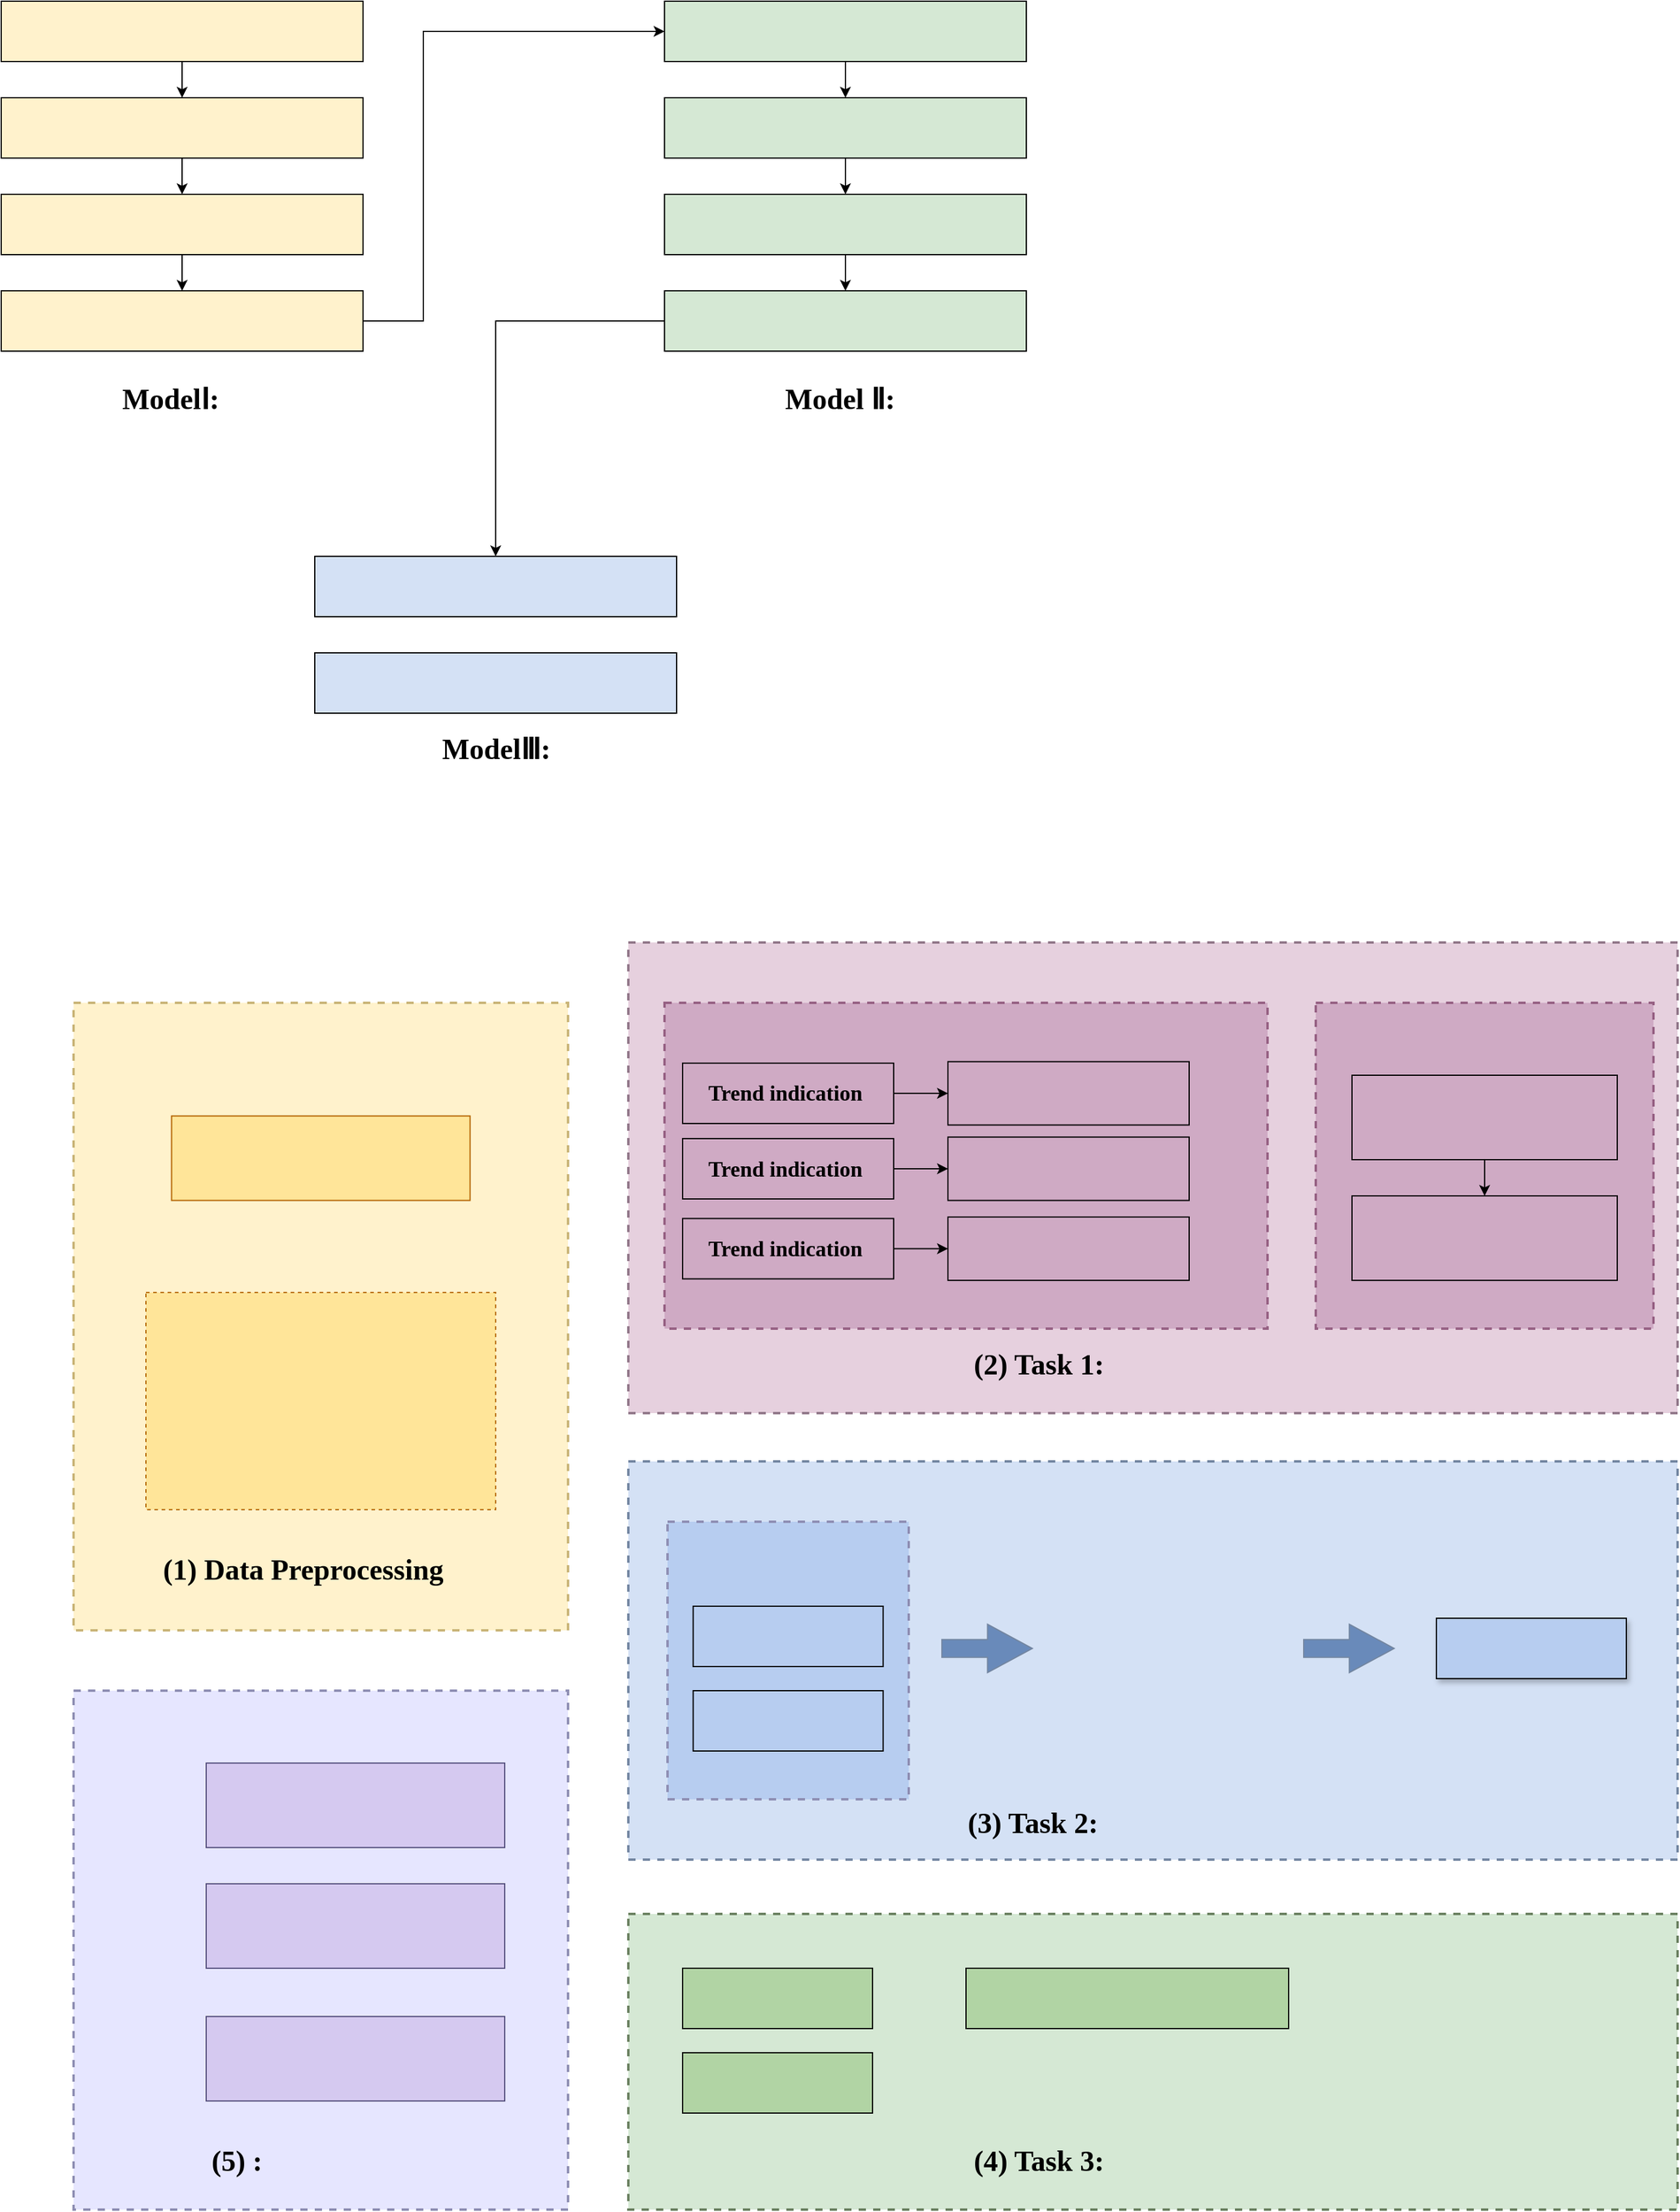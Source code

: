 <mxfile version="22.1.17" type="github">
  <diagram name="第 1 页" id="pUawU9Urm1kZyq6mz5tY">
    <mxGraphModel dx="3176" dy="3137" grid="1" gridSize="10" guides="1" tooltips="1" connect="1" arrows="1" fold="1" page="1" pageScale="1" pageWidth="827" pageHeight="1169" math="0" shadow="0">
      <root>
        <mxCell id="0" />
        <mxCell id="1" parent="0" />
        <mxCell id="5t4nTABBPv9v1Nag6Ch_-11" value="" style="edgeStyle=orthogonalEdgeStyle;rounded=0;orthogonalLoop=1;jettySize=auto;html=1;shadow=0;fillColor=#FFF2CC;" parent="1" source="5t4nTABBPv9v1Nag6Ch_-6" target="5t4nTABBPv9v1Nag6Ch_-10" edge="1">
          <mxGeometry relative="1" as="geometry">
            <mxPoint x="210" y="-1010" as="targetPoint" />
            <Array as="points" />
          </mxGeometry>
        </mxCell>
        <mxCell id="5t4nTABBPv9v1Nag6Ch_-6" value="" style="rounded=0;whiteSpace=wrap;html=1;shadow=0;fillColor=#FFF2CC;" parent="1" vertex="1">
          <mxGeometry x="60" y="-1090" width="300" height="50" as="geometry" />
        </mxCell>
        <mxCell id="5t4nTABBPv9v1Nag6Ch_-13" value="" style="edgeStyle=orthogonalEdgeStyle;rounded=0;orthogonalLoop=1;jettySize=auto;html=1;shadow=0;fillColor=#FFF2CC;" parent="1" source="5t4nTABBPv9v1Nag6Ch_-10" target="5t4nTABBPv9v1Nag6Ch_-12" edge="1">
          <mxGeometry relative="1" as="geometry" />
        </mxCell>
        <mxCell id="5t4nTABBPv9v1Nag6Ch_-10" value="" style="rounded=0;whiteSpace=wrap;html=1;shadow=0;fillColor=#FFF2CC;" parent="1" vertex="1">
          <mxGeometry x="60" y="-1010" width="300" height="50" as="geometry" />
        </mxCell>
        <mxCell id="5t4nTABBPv9v1Nag6Ch_-15" value="" style="edgeStyle=orthogonalEdgeStyle;rounded=0;orthogonalLoop=1;jettySize=auto;html=1;shadow=0;fillColor=#FFF2CC;" parent="1" source="5t4nTABBPv9v1Nag6Ch_-12" target="5t4nTABBPv9v1Nag6Ch_-14" edge="1">
          <mxGeometry relative="1" as="geometry" />
        </mxCell>
        <mxCell id="5t4nTABBPv9v1Nag6Ch_-12" value="" style="rounded=0;whiteSpace=wrap;html=1;shadow=0;fillColor=#FFF2CC;" parent="1" vertex="1">
          <mxGeometry x="60" y="-930" width="300" height="50" as="geometry" />
        </mxCell>
        <mxCell id="9ifeTzr-gZmPqAxAsMj8-84" style="edgeStyle=orthogonalEdgeStyle;rounded=0;orthogonalLoop=1;jettySize=auto;html=1;entryX=0;entryY=0.5;entryDx=0;entryDy=0;" edge="1" parent="1" source="5t4nTABBPv9v1Nag6Ch_-14" target="5t4nTABBPv9v1Nag6Ch_-18">
          <mxGeometry relative="1" as="geometry">
            <Array as="points">
              <mxPoint x="410" y="-825" />
              <mxPoint x="410" y="-1065" />
            </Array>
          </mxGeometry>
        </mxCell>
        <mxCell id="5t4nTABBPv9v1Nag6Ch_-14" value="" style="rounded=0;whiteSpace=wrap;html=1;shadow=0;fillColor=#FFF2CC;" parent="1" vertex="1">
          <mxGeometry x="60" y="-850" width="300" height="50" as="geometry" />
        </mxCell>
        <mxCell id="5t4nTABBPv9v1Nag6Ch_-17" value="" style="edgeStyle=orthogonalEdgeStyle;rounded=0;orthogonalLoop=1;jettySize=auto;html=1;shadow=0;fillColor=#D5E8D4;" parent="1" source="5t4nTABBPv9v1Nag6Ch_-18" target="5t4nTABBPv9v1Nag6Ch_-20" edge="1">
          <mxGeometry relative="1" as="geometry">
            <mxPoint x="760" y="-1010" as="targetPoint" />
            <Array as="points" />
          </mxGeometry>
        </mxCell>
        <mxCell id="5t4nTABBPv9v1Nag6Ch_-18" value="" style="rounded=0;whiteSpace=wrap;html=1;shadow=0;fillColor=#D5E8D4;" parent="1" vertex="1">
          <mxGeometry x="610" y="-1090" width="300" height="50" as="geometry" />
        </mxCell>
        <mxCell id="5t4nTABBPv9v1Nag6Ch_-19" value="" style="edgeStyle=orthogonalEdgeStyle;rounded=0;orthogonalLoop=1;jettySize=auto;html=1;shadow=0;fillColor=#D5E8D4;" parent="1" source="5t4nTABBPv9v1Nag6Ch_-20" target="5t4nTABBPv9v1Nag6Ch_-22" edge="1">
          <mxGeometry relative="1" as="geometry" />
        </mxCell>
        <mxCell id="5t4nTABBPv9v1Nag6Ch_-20" value="" style="rounded=0;whiteSpace=wrap;html=1;shadow=0;fillColor=#D5E8D4;" parent="1" vertex="1">
          <mxGeometry x="610" y="-1010" width="300" height="50" as="geometry" />
        </mxCell>
        <mxCell id="5t4nTABBPv9v1Nag6Ch_-21" value="" style="edgeStyle=orthogonalEdgeStyle;rounded=0;orthogonalLoop=1;jettySize=auto;html=1;shadow=0;fillColor=#D5E8D4;" parent="1" source="5t4nTABBPv9v1Nag6Ch_-22" target="5t4nTABBPv9v1Nag6Ch_-23" edge="1">
          <mxGeometry relative="1" as="geometry" />
        </mxCell>
        <mxCell id="5t4nTABBPv9v1Nag6Ch_-22" value="" style="rounded=0;whiteSpace=wrap;html=1;shadow=0;fillColor=#D5E8D4;" parent="1" vertex="1">
          <mxGeometry x="610" y="-930" width="300" height="50" as="geometry" />
        </mxCell>
        <mxCell id="5t4nTABBPv9v1Nag6Ch_-29" style="edgeStyle=orthogonalEdgeStyle;rounded=0;orthogonalLoop=1;jettySize=auto;html=1;exitX=0;exitY=0.5;exitDx=0;exitDy=0;entryX=0.5;entryY=0;entryDx=0;entryDy=0;shadow=0;" parent="1" source="5t4nTABBPv9v1Nag6Ch_-23" target="5t4nTABBPv9v1Nag6Ch_-24" edge="1">
          <mxGeometry relative="1" as="geometry" />
        </mxCell>
        <mxCell id="5t4nTABBPv9v1Nag6Ch_-23" value="" style="rounded=0;whiteSpace=wrap;html=1;shadow=0;fillColor=#D5E8D4;" parent="1" vertex="1">
          <mxGeometry x="610" y="-850" width="300" height="50" as="geometry" />
        </mxCell>
        <mxCell id="5t4nTABBPv9v1Nag6Ch_-24" value="" style="rounded=0;whiteSpace=wrap;html=1;shadow=0;fillColor=#D4E1F5;" parent="1" vertex="1">
          <mxGeometry x="320" y="-630" width="300" height="50" as="geometry" />
        </mxCell>
        <mxCell id="5t4nTABBPv9v1Nag6Ch_-25" value="" style="rounded=0;whiteSpace=wrap;html=1;shadow=0;fillColor=#D4E1F5;" parent="1" vertex="1">
          <mxGeometry x="320" y="-550" width="300" height="50" as="geometry" />
        </mxCell>
        <mxCell id="5t4nTABBPv9v1Nag6Ch_-31" value="&lt;font face=&quot;Palatino&quot; style=&quot;font-size: 24px;&quot;&gt;&lt;b&gt;ModelⅠ:&lt;/b&gt;&lt;/font&gt;" style="text;html=1;align=center;verticalAlign=middle;resizable=0;points=[];autosize=1;strokeColor=none;fillColor=none;shadow=0;" parent="1" vertex="1">
          <mxGeometry x="135" y="-780" width="130" height="40" as="geometry" />
        </mxCell>
        <mxCell id="5t4nTABBPv9v1Nag6Ch_-33" value="&lt;font face=&quot;Palatino&quot; style=&quot;font-size: 24px;&quot;&gt;&lt;b&gt;Model Ⅱ:&lt;/b&gt;&lt;/font&gt;" style="text;html=1;align=center;verticalAlign=middle;resizable=0;points=[];autosize=1;strokeColor=none;fillColor=none;shadow=0;" parent="1" vertex="1">
          <mxGeometry x="685" y="-780" width="140" height="40" as="geometry" />
        </mxCell>
        <mxCell id="9ifeTzr-gZmPqAxAsMj8-1" value="&lt;font face=&quot;Palatino&quot; style=&quot;font-size: 24px;&quot;&gt;&lt;b&gt;ModelⅢ:&lt;/b&gt;&lt;/font&gt;" style="text;html=1;align=center;verticalAlign=middle;resizable=0;points=[];autosize=1;strokeColor=none;fillColor=none;shadow=0;" vertex="1" parent="1">
          <mxGeometry x="405" y="-490" width="130" height="40" as="geometry" />
        </mxCell>
        <mxCell id="9ifeTzr-gZmPqAxAsMj8-2" value="" style="rounded=0;arcSize=13;dashed=1;strokeColor=#C9B477;fillColor=#FFF2CC;gradientColor=none;strokeWidth=2;" vertex="1" parent="1">
          <mxGeometry x="120" y="-260" width="410" height="520" as="geometry" />
        </mxCell>
        <mxCell id="9ifeTzr-gZmPqAxAsMj8-3" value="" style="rounded=0;arcSize=13;dashed=1;strokeColor=#917789;fillColor=#E6D0DE;gradientColor=none;strokeWidth=2;" vertex="1" parent="1">
          <mxGeometry x="580" y="-310" width="870" height="390" as="geometry" />
        </mxCell>
        <mxCell id="9ifeTzr-gZmPqAxAsMj8-4" value="" style="rounded=0;arcSize=13;dashed=1;strokeColor=#7386A1;fillColor=#D4E1F5;gradientColor=none;strokeWidth=2;" vertex="1" parent="1">
          <mxGeometry x="580" y="120" width="870" height="330" as="geometry" />
        </mxCell>
        <mxCell id="9ifeTzr-gZmPqAxAsMj8-5" value="" style="rounded=0;arcSize=13;dashed=1;strokeColor=#6A8060;fillColor=#D5E8D4;gradientColor=none;strokeWidth=2;shadow=0;glass=0;" vertex="1" parent="1">
          <mxGeometry x="580" y="495" width="870" height="245" as="geometry" />
        </mxCell>
        <mxCell id="9ifeTzr-gZmPqAxAsMj8-6" value="" style="rounded=0;arcSize=13;dashed=1;strokeColor=#8E8EB3;fillColor=#E6E6FF;gradientColor=none;strokeWidth=2;" vertex="1" parent="1">
          <mxGeometry x="120" y="310" width="410" height="430" as="geometry" />
        </mxCell>
        <mxCell id="9ifeTzr-gZmPqAxAsMj8-8" value="&lt;font face=&quot;Palatino&quot;&gt;&lt;span style=&quot;font-size: 24px;&quot;&gt;&lt;b&gt;(1) Data Preprocessing&lt;/b&gt;&lt;/span&gt;&lt;/font&gt;" style="text;html=1;align=center;verticalAlign=middle;resizable=0;points=[];autosize=1;strokeColor=none;fillColor=none;shadow=0;" vertex="1" parent="1">
          <mxGeometry x="160" y="190" width="300" height="40" as="geometry" />
        </mxCell>
        <mxCell id="9ifeTzr-gZmPqAxAsMj8-9" value="&lt;font face=&quot;Palatino&quot;&gt;&lt;span style=&quot;font-size: 24px;&quot;&gt;&lt;b&gt;(2) Task 1:&lt;/b&gt;&lt;/span&gt;&lt;/font&gt;" style="text;html=1;align=center;verticalAlign=middle;resizable=0;points=[];autosize=1;strokeColor=none;fillColor=none;shadow=0;" vertex="1" parent="1">
          <mxGeometry x="845" y="20" width="150" height="40" as="geometry" />
        </mxCell>
        <mxCell id="9ifeTzr-gZmPqAxAsMj8-10" value="&lt;font face=&quot;Palatino&quot;&gt;&lt;span style=&quot;font-size: 24px;&quot;&gt;&lt;b&gt;(3) Task 2:&lt;/b&gt;&lt;/span&gt;&lt;/font&gt;" style="text;html=1;align=center;verticalAlign=middle;resizable=0;points=[];autosize=1;strokeColor=none;fillColor=none;shadow=0;" vertex="1" parent="1">
          <mxGeometry x="840" y="400" width="150" height="40" as="geometry" />
        </mxCell>
        <mxCell id="9ifeTzr-gZmPqAxAsMj8-11" value="&lt;font face=&quot;Palatino&quot;&gt;&lt;span style=&quot;font-size: 24px;&quot;&gt;&lt;b&gt;(4) Task 3:&lt;/b&gt;&lt;/span&gt;&lt;/font&gt;" style="text;html=1;align=center;verticalAlign=middle;resizable=0;points=[];autosize=1;strokeColor=none;fillColor=none;shadow=0;" vertex="1" parent="1">
          <mxGeometry x="845" y="680" width="150" height="40" as="geometry" />
        </mxCell>
        <mxCell id="9ifeTzr-gZmPqAxAsMj8-12" value="&lt;font face=&quot;Palatino&quot;&gt;&lt;span style=&quot;font-size: 24px;&quot;&gt;&lt;b&gt;(5) :&lt;/b&gt;&lt;/span&gt;&lt;/font&gt;" style="text;html=1;align=center;verticalAlign=middle;resizable=0;points=[];autosize=1;strokeColor=none;fillColor=none;shadow=0;" vertex="1" parent="1">
          <mxGeometry x="220" y="680" width="70" height="40" as="geometry" />
        </mxCell>
        <mxCell id="9ifeTzr-gZmPqAxAsMj8-18" value="" style="rounded=0;arcSize=10;dashed=1;strokeColor=#966083;fillColor=#CFAAC4;gradientColor=none;strokeWidth=2;" vertex="1" parent="1">
          <mxGeometry x="610" y="-260" width="500" height="270" as="geometry" />
        </mxCell>
        <mxCell id="9ifeTzr-gZmPqAxAsMj8-19" value="" style="rounded=0;arcSize=10;dashed=1;strokeColor=#966083;fillColor=#CFAAC4;gradientColor=none;strokeWidth=2;" vertex="1" parent="1">
          <mxGeometry x="1150" y="-260" width="280" height="270" as="geometry" />
        </mxCell>
        <mxCell id="9ifeTzr-gZmPqAxAsMj8-30" value="" style="edgeStyle=orthogonalEdgeStyle;rounded=0;orthogonalLoop=1;jettySize=auto;html=1;" edge="1" parent="1" source="9ifeTzr-gZmPqAxAsMj8-20" target="9ifeTzr-gZmPqAxAsMj8-21">
          <mxGeometry relative="1" as="geometry" />
        </mxCell>
        <mxCell id="9ifeTzr-gZmPqAxAsMj8-20" value="" style="rounded=0;whiteSpace=wrap;html=1;fillColor=#CFAAC4;" vertex="1" parent="1">
          <mxGeometry x="1180" y="-200" width="220" height="70" as="geometry" />
        </mxCell>
        <mxCell id="9ifeTzr-gZmPqAxAsMj8-21" value="" style="rounded=0;whiteSpace=wrap;html=1;fillColor=#CFAAC4;" vertex="1" parent="1">
          <mxGeometry x="1180" y="-100" width="220" height="70" as="geometry" />
        </mxCell>
        <mxCell id="9ifeTzr-gZmPqAxAsMj8-37" style="edgeStyle=orthogonalEdgeStyle;rounded=0;orthogonalLoop=1;jettySize=auto;html=1;exitX=1;exitY=0.5;exitDx=0;exitDy=0;entryX=0;entryY=0.5;entryDx=0;entryDy=0;" edge="1" parent="1" source="9ifeTzr-gZmPqAxAsMj8-33" target="9ifeTzr-gZmPqAxAsMj8-35">
          <mxGeometry relative="1" as="geometry" />
        </mxCell>
        <mxCell id="9ifeTzr-gZmPqAxAsMj8-33" value="&lt;font data-font-src=&quot;https://fonts.googleapis.com/css?family=Palatino&quot; face=&quot;Palatino&quot; style=&quot;font-size: 18px;&quot;&gt;&lt;b&gt;Trend indication&amp;nbsp;&lt;/b&gt;&lt;/font&gt;" style="rounded=0;whiteSpace=wrap;html=1;fillColor=#CFAAC4;" vertex="1" parent="1">
          <mxGeometry x="625" y="-210" width="175" height="50" as="geometry" />
        </mxCell>
        <mxCell id="9ifeTzr-gZmPqAxAsMj8-35" value="" style="whiteSpace=wrap;html=1;fillColor=#CFAAC4;rounded=0;" vertex="1" parent="1">
          <mxGeometry x="845" y="-211.25" width="200" height="52.5" as="geometry" />
        </mxCell>
        <mxCell id="9ifeTzr-gZmPqAxAsMj8-46" style="edgeStyle=orthogonalEdgeStyle;rounded=0;orthogonalLoop=1;jettySize=auto;html=1;exitX=1;exitY=0.5;exitDx=0;exitDy=0;entryX=0;entryY=0.5;entryDx=0;entryDy=0;" edge="1" parent="1" source="9ifeTzr-gZmPqAxAsMj8-47" target="9ifeTzr-gZmPqAxAsMj8-48">
          <mxGeometry relative="1" as="geometry" />
        </mxCell>
        <mxCell id="9ifeTzr-gZmPqAxAsMj8-47" value="&lt;font data-font-src=&quot;https://fonts.googleapis.com/css?family=Palatino&quot; face=&quot;Palatino&quot; style=&quot;font-size: 18px;&quot;&gt;&lt;b&gt;Trend indication&amp;nbsp;&lt;/b&gt;&lt;/font&gt;" style="rounded=0;whiteSpace=wrap;html=1;fillColor=#CFAAC4;" vertex="1" parent="1">
          <mxGeometry x="625" y="-81.25" width="175" height="50" as="geometry" />
        </mxCell>
        <mxCell id="9ifeTzr-gZmPqAxAsMj8-48" value="" style="whiteSpace=wrap;html=1;fillColor=#CFAAC4;rounded=0;" vertex="1" parent="1">
          <mxGeometry x="845" y="-82.5" width="200" height="52.5" as="geometry" />
        </mxCell>
        <mxCell id="9ifeTzr-gZmPqAxAsMj8-51" value="&lt;font data-font-src=&quot;https://fonts.googleapis.com/css?family=Palatino&quot; face=&quot;Palatino&quot; style=&quot;font-size: 18px;&quot;&gt;&lt;b&gt;Trend indication&amp;nbsp;&lt;/b&gt;&lt;/font&gt;" style="rounded=0;whiteSpace=wrap;html=1;fillColor=#CFAAC4;" vertex="1" parent="1">
          <mxGeometry x="625" y="-147.5" width="175" height="50" as="geometry" />
        </mxCell>
        <mxCell id="9ifeTzr-gZmPqAxAsMj8-52" style="edgeStyle=orthogonalEdgeStyle;rounded=0;orthogonalLoop=1;jettySize=auto;html=1;exitX=1;exitY=0.5;exitDx=0;exitDy=0;entryX=0;entryY=0.5;entryDx=0;entryDy=0;" edge="1" source="9ifeTzr-gZmPqAxAsMj8-51" target="9ifeTzr-gZmPqAxAsMj8-53" parent="1">
          <mxGeometry relative="1" as="geometry" />
        </mxCell>
        <mxCell id="9ifeTzr-gZmPqAxAsMj8-53" value="" style="whiteSpace=wrap;html=1;fillColor=#CFAAC4;rounded=0;" vertex="1" parent="1">
          <mxGeometry x="845" y="-148.75" width="200" height="52.5" as="geometry" />
        </mxCell>
        <mxCell id="9ifeTzr-gZmPqAxAsMj8-54" value="" style="rounded=0;arcSize=10;dashed=1;strokeColor=none;fillColor=none;gradientColor=none;dashPattern=8 4;strokeWidth=3;" vertex="1" parent="1">
          <mxGeometry x="640.5" y="160" width="199.5" height="199.5" as="geometry" />
        </mxCell>
        <mxCell id="9ifeTzr-gZmPqAxAsMj8-60" value="" style="rounded=0;arcSize=13;dashed=1;strokeColor=#8E8EB3;fillColor=#b7cdf0;gradientColor=none;strokeWidth=2;" vertex="1" parent="1">
          <mxGeometry x="612.5" y="170" width="200" height="230" as="geometry" />
        </mxCell>
        <mxCell id="9ifeTzr-gZmPqAxAsMj8-61" value="" style="html=1;shadow=0;align=center;verticalAlign=middle;shape=mxgraph.arrows2.arrow;dy=0.63;dx=37.17;notch=0;fillColor=#698ABA;strokeColor=#7386A1;" vertex="1" parent="1">
          <mxGeometry x="840" y="255" width="75" height="40" as="geometry" />
        </mxCell>
        <mxCell id="9ifeTzr-gZmPqAxAsMj8-63" value="" style="rounded=0;whiteSpace=wrap;html=1;fillColor=#b7cdf0;" vertex="1" parent="1">
          <mxGeometry x="633.75" y="240" width="157.5" height="50" as="geometry" />
        </mxCell>
        <mxCell id="9ifeTzr-gZmPqAxAsMj8-64" value="" style="rounded=0;whiteSpace=wrap;html=1;fillColor=#b7cdf0;" vertex="1" parent="1">
          <mxGeometry x="633.75" y="310" width="157.5" height="50" as="geometry" />
        </mxCell>
        <mxCell id="9ifeTzr-gZmPqAxAsMj8-65" value="" style="rounded=0;whiteSpace=wrap;html=1;fillColor=#b7cdf0;shadow=1;" vertex="1" parent="1">
          <mxGeometry x="1250" y="250" width="157.5" height="50" as="geometry" />
        </mxCell>
        <mxCell id="9ifeTzr-gZmPqAxAsMj8-66" value="" style="html=1;shadow=0;align=center;verticalAlign=middle;shape=mxgraph.arrows2.arrow;dy=0.63;dx=37.17;notch=0;fillColor=#698ABA;strokeColor=#7386A1;" vertex="1" parent="1">
          <mxGeometry x="1140" y="255" width="75" height="40" as="geometry" />
        </mxCell>
        <mxCell id="9ifeTzr-gZmPqAxAsMj8-67" value="" style="rounded=0;whiteSpace=wrap;html=1;fillColor=#B1D4A4;shadow=0;" vertex="1" parent="1">
          <mxGeometry x="625" y="540" width="157.5" height="50" as="geometry" />
        </mxCell>
        <mxCell id="9ifeTzr-gZmPqAxAsMj8-68" value="" style="rounded=0;whiteSpace=wrap;html=1;fillColor=#B1D4A4;shadow=0;" vertex="1" parent="1">
          <mxGeometry x="625" y="610" width="157.5" height="50" as="geometry" />
        </mxCell>
        <mxCell id="9ifeTzr-gZmPqAxAsMj8-73" value="" style="rounded=0;whiteSpace=wrap;html=1;fillColor=#B1D4A4;shadow=0;" vertex="1" parent="1">
          <mxGeometry x="860" y="540" width="267.5" height="50" as="geometry" />
        </mxCell>
        <mxCell id="9ifeTzr-gZmPqAxAsMj8-75" value="" style="rounded=0;whiteSpace=wrap;html=1;fillColor=#D5C9F0;shadow=0;strokeColor=#56517e;" vertex="1" parent="1">
          <mxGeometry x="230" y="370" width="247.5" height="70" as="geometry" />
        </mxCell>
        <mxCell id="9ifeTzr-gZmPqAxAsMj8-76" value="" style="rounded=0;whiteSpace=wrap;html=1;fillColor=#D5C9F0;shadow=0;strokeColor=#56517e;" vertex="1" parent="1">
          <mxGeometry x="230" y="470" width="247.5" height="70" as="geometry" />
        </mxCell>
        <mxCell id="9ifeTzr-gZmPqAxAsMj8-77" value="" style="rounded=0;whiteSpace=wrap;html=1;fillColor=#D5C9F0;shadow=0;strokeColor=#56517e;" vertex="1" parent="1">
          <mxGeometry x="230" y="580" width="247.5" height="70" as="geometry" />
        </mxCell>
        <mxCell id="9ifeTzr-gZmPqAxAsMj8-80" value="" style="rounded=0;whiteSpace=wrap;html=1;fillColor=#FFE599;shadow=0;strokeColor=#b46504;" vertex="1" parent="1">
          <mxGeometry x="201.25" y="-166.25" width="247.5" height="70" as="geometry" />
        </mxCell>
        <mxCell id="9ifeTzr-gZmPqAxAsMj8-81" value="" style="rounded=0;whiteSpace=wrap;html=1;fillColor=#FFE599;shadow=0;strokeColor=#b46504;dashed=1;" vertex="1" parent="1">
          <mxGeometry x="180" y="-20" width="290" height="180" as="geometry" />
        </mxCell>
      </root>
    </mxGraphModel>
  </diagram>
</mxfile>
